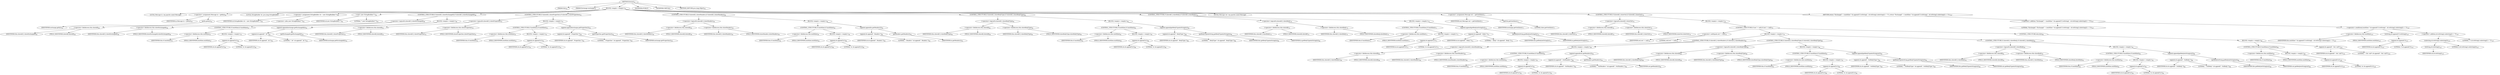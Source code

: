digraph "format" {  
"75" [label = <(METHOD,format)<SUB>42</SUB>> ]
"6" [label = <(PARAM,this)<SUB>42</SUB>> ]
"76" [label = <(PARAM,Exchange exchange)<SUB>42</SUB>> ]
"77" [label = <(BLOCK,&lt;empty&gt;,&lt;empty&gt;)<SUB>42</SUB>> ]
"78" [label = <(LOCAL,Message in: org.apache.camel.Message)> ]
"79" [label = <(&lt;operator&gt;.assignment,Message in = getIn())<SUB>43</SUB>> ]
"80" [label = <(IDENTIFIER,in,Message in = getIn())<SUB>43</SUB>> ]
"81" [label = <(getIn,getIn())<SUB>43</SUB>> ]
"82" [label = <(IDENTIFIER,exchange,getIn())<SUB>43</SUB>> ]
"4" [label = <(LOCAL,StringBuilder sb: java.lang.StringBuilder)> ]
"83" [label = <(&lt;operator&gt;.assignment,StringBuilder sb = new StringBuilder(&quot;&quot;))<SUB>45</SUB>> ]
"84" [label = <(IDENTIFIER,sb,StringBuilder sb = new StringBuilder(&quot;&quot;))<SUB>45</SUB>> ]
"85" [label = <(&lt;operator&gt;.alloc,new StringBuilder(&quot;&quot;))<SUB>45</SUB>> ]
"86" [label = <(&lt;init&gt;,new StringBuilder(&quot;&quot;))<SUB>45</SUB>> ]
"3" [label = <(IDENTIFIER,sb,new StringBuilder(&quot;&quot;))<SUB>45</SUB>> ]
"87" [label = <(LITERAL,&quot;&quot;,new StringBuilder(&quot;&quot;))<SUB>45</SUB>> ]
"88" [label = <(CONTROL_STRUCTURE,if (showAll || showExchangeId),if (showAll || showExchangeId))<SUB>46</SUB>> ]
"89" [label = <(&lt;operator&gt;.logicalOr,showAll || showExchangeId)<SUB>46</SUB>> ]
"90" [label = <(&lt;operator&gt;.fieldAccess,this.showAll)<SUB>46</SUB>> ]
"91" [label = <(IDENTIFIER,this,showAll || showExchangeId)<SUB>46</SUB>> ]
"92" [label = <(FIELD_IDENTIFIER,showAll,showAll)<SUB>46</SUB>> ]
"93" [label = <(&lt;operator&gt;.fieldAccess,this.showExchangeId)<SUB>46</SUB>> ]
"94" [label = <(IDENTIFIER,this,showAll || showExchangeId)<SUB>46</SUB>> ]
"95" [label = <(FIELD_IDENTIFIER,showExchangeId,showExchangeId)<SUB>46</SUB>> ]
"96" [label = <(BLOCK,&lt;empty&gt;,&lt;empty&gt;)<SUB>46</SUB>> ]
"97" [label = <(CONTROL_STRUCTURE,if (multiline),if (multiline))<SUB>47</SUB>> ]
"98" [label = <(&lt;operator&gt;.fieldAccess,this.multiline)<SUB>47</SUB>> ]
"99" [label = <(IDENTIFIER,this,if (multiline))<SUB>47</SUB>> ]
"100" [label = <(FIELD_IDENTIFIER,multiline,multiline)<SUB>47</SUB>> ]
"101" [label = <(BLOCK,&lt;empty&gt;,&lt;empty&gt;)<SUB>47</SUB>> ]
"102" [label = <(append,sb.append('\n'))<SUB>48</SUB>> ]
"103" [label = <(IDENTIFIER,sb,sb.append('\n'))<SUB>48</SUB>> ]
"104" [label = <(LITERAL,'\n',sb.append('\n'))<SUB>48</SUB>> ]
"105" [label = <(append,append(exchange.getExchangeId()))<SUB>50</SUB>> ]
"106" [label = <(append,sb.append(&quot;, Id:&quot;))<SUB>50</SUB>> ]
"107" [label = <(IDENTIFIER,sb,sb.append(&quot;, Id:&quot;))<SUB>50</SUB>> ]
"108" [label = <(LITERAL,&quot;, Id:&quot;,sb.append(&quot;, Id:&quot;))<SUB>50</SUB>> ]
"109" [label = <(getExchangeId,getExchangeId())<SUB>50</SUB>> ]
"110" [label = <(IDENTIFIER,exchange,getExchangeId())<SUB>50</SUB>> ]
"111" [label = <(CONTROL_STRUCTURE,if (showAll || showProperties),if (showAll || showProperties))<SUB>52</SUB>> ]
"112" [label = <(&lt;operator&gt;.logicalOr,showAll || showProperties)<SUB>52</SUB>> ]
"113" [label = <(&lt;operator&gt;.fieldAccess,this.showAll)<SUB>52</SUB>> ]
"114" [label = <(IDENTIFIER,this,showAll || showProperties)<SUB>52</SUB>> ]
"115" [label = <(FIELD_IDENTIFIER,showAll,showAll)<SUB>52</SUB>> ]
"116" [label = <(&lt;operator&gt;.fieldAccess,this.showProperties)<SUB>52</SUB>> ]
"117" [label = <(IDENTIFIER,this,showAll || showProperties)<SUB>52</SUB>> ]
"118" [label = <(FIELD_IDENTIFIER,showProperties,showProperties)<SUB>52</SUB>> ]
"119" [label = <(BLOCK,&lt;empty&gt;,&lt;empty&gt;)<SUB>52</SUB>> ]
"120" [label = <(CONTROL_STRUCTURE,if (multiline),if (multiline))<SUB>53</SUB>> ]
"121" [label = <(&lt;operator&gt;.fieldAccess,this.multiline)<SUB>53</SUB>> ]
"122" [label = <(IDENTIFIER,this,if (multiline))<SUB>53</SUB>> ]
"123" [label = <(FIELD_IDENTIFIER,multiline,multiline)<SUB>53</SUB>> ]
"124" [label = <(BLOCK,&lt;empty&gt;,&lt;empty&gt;)<SUB>53</SUB>> ]
"125" [label = <(append,sb.append('\n'))<SUB>54</SUB>> ]
"126" [label = <(IDENTIFIER,sb,sb.append('\n'))<SUB>54</SUB>> ]
"127" [label = <(LITERAL,'\n',sb.append('\n'))<SUB>54</SUB>> ]
"128" [label = <(append,append(exchange.getProperties()))<SUB>56</SUB>> ]
"129" [label = <(append,sb.append(&quot;, Properties:&quot;))<SUB>56</SUB>> ]
"130" [label = <(IDENTIFIER,sb,sb.append(&quot;, Properties:&quot;))<SUB>56</SUB>> ]
"131" [label = <(LITERAL,&quot;, Properties:&quot;,sb.append(&quot;, Properties:&quot;))<SUB>56</SUB>> ]
"132" [label = <(getProperties,getProperties())<SUB>56</SUB>> ]
"133" [label = <(IDENTIFIER,exchange,getProperties())<SUB>56</SUB>> ]
"134" [label = <(CONTROL_STRUCTURE,if (showAll || showHeaders),if (showAll || showHeaders))<SUB>58</SUB>> ]
"135" [label = <(&lt;operator&gt;.logicalOr,showAll || showHeaders)<SUB>58</SUB>> ]
"136" [label = <(&lt;operator&gt;.fieldAccess,this.showAll)<SUB>58</SUB>> ]
"137" [label = <(IDENTIFIER,this,showAll || showHeaders)<SUB>58</SUB>> ]
"138" [label = <(FIELD_IDENTIFIER,showAll,showAll)<SUB>58</SUB>> ]
"139" [label = <(&lt;operator&gt;.fieldAccess,this.showHeaders)<SUB>58</SUB>> ]
"140" [label = <(IDENTIFIER,this,showAll || showHeaders)<SUB>58</SUB>> ]
"141" [label = <(FIELD_IDENTIFIER,showHeaders,showHeaders)<SUB>58</SUB>> ]
"142" [label = <(BLOCK,&lt;empty&gt;,&lt;empty&gt;)<SUB>58</SUB>> ]
"143" [label = <(CONTROL_STRUCTURE,if (multiline),if (multiline))<SUB>59</SUB>> ]
"144" [label = <(&lt;operator&gt;.fieldAccess,this.multiline)<SUB>59</SUB>> ]
"145" [label = <(IDENTIFIER,this,if (multiline))<SUB>59</SUB>> ]
"146" [label = <(FIELD_IDENTIFIER,multiline,multiline)<SUB>59</SUB>> ]
"147" [label = <(BLOCK,&lt;empty&gt;,&lt;empty&gt;)<SUB>59</SUB>> ]
"148" [label = <(append,sb.append('\n'))<SUB>60</SUB>> ]
"149" [label = <(IDENTIFIER,sb,sb.append('\n'))<SUB>60</SUB>> ]
"150" [label = <(LITERAL,'\n',sb.append('\n'))<SUB>60</SUB>> ]
"151" [label = <(append,append(in.getHeaders()))<SUB>62</SUB>> ]
"152" [label = <(append,sb.append(&quot;, Headers:&quot;))<SUB>62</SUB>> ]
"153" [label = <(IDENTIFIER,sb,sb.append(&quot;, Headers:&quot;))<SUB>62</SUB>> ]
"154" [label = <(LITERAL,&quot;, Headers:&quot;,sb.append(&quot;, Headers:&quot;))<SUB>62</SUB>> ]
"155" [label = <(getHeaders,getHeaders())<SUB>62</SUB>> ]
"156" [label = <(IDENTIFIER,in,getHeaders())<SUB>62</SUB>> ]
"157" [label = <(CONTROL_STRUCTURE,if (showAll || showBodyType),if (showAll || showBodyType))<SUB>64</SUB>> ]
"158" [label = <(&lt;operator&gt;.logicalOr,showAll || showBodyType)<SUB>64</SUB>> ]
"159" [label = <(&lt;operator&gt;.fieldAccess,this.showAll)<SUB>64</SUB>> ]
"160" [label = <(IDENTIFIER,this,showAll || showBodyType)<SUB>64</SUB>> ]
"161" [label = <(FIELD_IDENTIFIER,showAll,showAll)<SUB>64</SUB>> ]
"162" [label = <(&lt;operator&gt;.fieldAccess,this.showBodyType)<SUB>64</SUB>> ]
"163" [label = <(IDENTIFIER,this,showAll || showBodyType)<SUB>64</SUB>> ]
"164" [label = <(FIELD_IDENTIFIER,showBodyType,showBodyType)<SUB>64</SUB>> ]
"165" [label = <(BLOCK,&lt;empty&gt;,&lt;empty&gt;)<SUB>64</SUB>> ]
"166" [label = <(CONTROL_STRUCTURE,if (multiline),if (multiline))<SUB>65</SUB>> ]
"167" [label = <(&lt;operator&gt;.fieldAccess,this.multiline)<SUB>65</SUB>> ]
"168" [label = <(IDENTIFIER,this,if (multiline))<SUB>65</SUB>> ]
"169" [label = <(FIELD_IDENTIFIER,multiline,multiline)<SUB>65</SUB>> ]
"170" [label = <(BLOCK,&lt;empty&gt;,&lt;empty&gt;)<SUB>65</SUB>> ]
"171" [label = <(append,sb.append('\n'))<SUB>66</SUB>> ]
"172" [label = <(IDENTIFIER,sb,sb.append('\n'))<SUB>66</SUB>> ]
"173" [label = <(LITERAL,'\n',sb.append('\n'))<SUB>66</SUB>> ]
"174" [label = <(append,append(getBodyTypeAsString(in)))<SUB>68</SUB>> ]
"175" [label = <(append,sb.append(&quot;, BodyType:&quot;))<SUB>68</SUB>> ]
"176" [label = <(IDENTIFIER,sb,sb.append(&quot;, BodyType:&quot;))<SUB>68</SUB>> ]
"177" [label = <(LITERAL,&quot;, BodyType:&quot;,sb.append(&quot;, BodyType:&quot;))<SUB>68</SUB>> ]
"178" [label = <(getBodyTypeAsString,getBodyTypeAsString(in))<SUB>68</SUB>> ]
"5" [label = <(IDENTIFIER,this,getBodyTypeAsString(in))<SUB>68</SUB>> ]
"179" [label = <(IDENTIFIER,in,getBodyTypeAsString(in))<SUB>68</SUB>> ]
"180" [label = <(CONTROL_STRUCTURE,if (showAll || showBody),if (showAll || showBody))<SUB>70</SUB>> ]
"181" [label = <(&lt;operator&gt;.logicalOr,showAll || showBody)<SUB>70</SUB>> ]
"182" [label = <(&lt;operator&gt;.fieldAccess,this.showAll)<SUB>70</SUB>> ]
"183" [label = <(IDENTIFIER,this,showAll || showBody)<SUB>70</SUB>> ]
"184" [label = <(FIELD_IDENTIFIER,showAll,showAll)<SUB>70</SUB>> ]
"185" [label = <(&lt;operator&gt;.fieldAccess,this.showBody)<SUB>70</SUB>> ]
"186" [label = <(IDENTIFIER,this,showAll || showBody)<SUB>70</SUB>> ]
"187" [label = <(FIELD_IDENTIFIER,showBody,showBody)<SUB>70</SUB>> ]
"188" [label = <(BLOCK,&lt;empty&gt;,&lt;empty&gt;)<SUB>70</SUB>> ]
"189" [label = <(CONTROL_STRUCTURE,if (multiline),if (multiline))<SUB>71</SUB>> ]
"190" [label = <(&lt;operator&gt;.fieldAccess,this.multiline)<SUB>71</SUB>> ]
"191" [label = <(IDENTIFIER,this,if (multiline))<SUB>71</SUB>> ]
"192" [label = <(FIELD_IDENTIFIER,multiline,multiline)<SUB>71</SUB>> ]
"193" [label = <(BLOCK,&lt;empty&gt;,&lt;empty&gt;)<SUB>71</SUB>> ]
"194" [label = <(append,sb.append('\n'))<SUB>72</SUB>> ]
"195" [label = <(IDENTIFIER,sb,sb.append('\n'))<SUB>72</SUB>> ]
"196" [label = <(LITERAL,'\n',sb.append('\n'))<SUB>72</SUB>> ]
"197" [label = <(append,append(getBodyAsString(in)))<SUB>74</SUB>> ]
"198" [label = <(append,sb.append(&quot;, Body:&quot;))<SUB>74</SUB>> ]
"199" [label = <(IDENTIFIER,sb,sb.append(&quot;, Body:&quot;))<SUB>74</SUB>> ]
"200" [label = <(LITERAL,&quot;, Body:&quot;,sb.append(&quot;, Body:&quot;))<SUB>74</SUB>> ]
"201" [label = <(getBodyAsString,getBodyAsString(in))<SUB>74</SUB>> ]
"7" [label = <(IDENTIFIER,this,getBodyAsString(in))<SUB>74</SUB>> ]
"202" [label = <(IDENTIFIER,in,getBodyAsString(in))<SUB>74</SUB>> ]
"203" [label = <(LOCAL,Message out: org.apache.camel.Message)> ]
"204" [label = <(&lt;operator&gt;.assignment,Message out = getOut(false))<SUB>77</SUB>> ]
"205" [label = <(IDENTIFIER,out,Message out = getOut(false))<SUB>77</SUB>> ]
"206" [label = <(getOut,getOut(false))<SUB>77</SUB>> ]
"207" [label = <(IDENTIFIER,exchange,getOut(false))<SUB>77</SUB>> ]
"208" [label = <(LITERAL,false,getOut(false))<SUB>77</SUB>> ]
"209" [label = <(CONTROL_STRUCTURE,if (showAll || showOut),if (showAll || showOut))<SUB>78</SUB>> ]
"210" [label = <(&lt;operator&gt;.logicalOr,showAll || showOut)<SUB>78</SUB>> ]
"211" [label = <(&lt;operator&gt;.fieldAccess,this.showAll)<SUB>78</SUB>> ]
"212" [label = <(IDENTIFIER,this,showAll || showOut)<SUB>78</SUB>> ]
"213" [label = <(FIELD_IDENTIFIER,showAll,showAll)<SUB>78</SUB>> ]
"214" [label = <(&lt;operator&gt;.fieldAccess,this.showOut)<SUB>78</SUB>> ]
"215" [label = <(IDENTIFIER,this,showAll || showOut)<SUB>78</SUB>> ]
"216" [label = <(FIELD_IDENTIFIER,showOut,showOut)<SUB>78</SUB>> ]
"217" [label = <(BLOCK,&lt;empty&gt;,&lt;empty&gt;)<SUB>78</SUB>> ]
"218" [label = <(CONTROL_STRUCTURE,if (out != null),if (out != null))<SUB>79</SUB>> ]
"219" [label = <(&lt;operator&gt;.notEquals,out != null)<SUB>79</SUB>> ]
"220" [label = <(IDENTIFIER,out,out != null)<SUB>79</SUB>> ]
"221" [label = <(LITERAL,null,out != null)<SUB>79</SUB>> ]
"222" [label = <(BLOCK,&lt;empty&gt;,&lt;empty&gt;)<SUB>79</SUB>> ]
"223" [label = <(CONTROL_STRUCTURE,if (showAll || showHeaders),if (showAll || showHeaders))<SUB>80</SUB>> ]
"224" [label = <(&lt;operator&gt;.logicalOr,showAll || showHeaders)<SUB>80</SUB>> ]
"225" [label = <(&lt;operator&gt;.fieldAccess,this.showAll)<SUB>80</SUB>> ]
"226" [label = <(IDENTIFIER,this,showAll || showHeaders)<SUB>80</SUB>> ]
"227" [label = <(FIELD_IDENTIFIER,showAll,showAll)<SUB>80</SUB>> ]
"228" [label = <(&lt;operator&gt;.fieldAccess,this.showHeaders)<SUB>80</SUB>> ]
"229" [label = <(IDENTIFIER,this,showAll || showHeaders)<SUB>80</SUB>> ]
"230" [label = <(FIELD_IDENTIFIER,showHeaders,showHeaders)<SUB>80</SUB>> ]
"231" [label = <(BLOCK,&lt;empty&gt;,&lt;empty&gt;)<SUB>80</SUB>> ]
"232" [label = <(CONTROL_STRUCTURE,if (multiline),if (multiline))<SUB>81</SUB>> ]
"233" [label = <(&lt;operator&gt;.fieldAccess,this.multiline)<SUB>81</SUB>> ]
"234" [label = <(IDENTIFIER,this,if (multiline))<SUB>81</SUB>> ]
"235" [label = <(FIELD_IDENTIFIER,multiline,multiline)<SUB>81</SUB>> ]
"236" [label = <(BLOCK,&lt;empty&gt;,&lt;empty&gt;)<SUB>81</SUB>> ]
"237" [label = <(append,sb.append('\n'))<SUB>82</SUB>> ]
"238" [label = <(IDENTIFIER,sb,sb.append('\n'))<SUB>82</SUB>> ]
"239" [label = <(LITERAL,'\n',sb.append('\n'))<SUB>82</SUB>> ]
"240" [label = <(append,append(out.getHeaders()))<SUB>84</SUB>> ]
"241" [label = <(append,sb.append(&quot;, OutHeaders:&quot;))<SUB>84</SUB>> ]
"242" [label = <(IDENTIFIER,sb,sb.append(&quot;, OutHeaders:&quot;))<SUB>84</SUB>> ]
"243" [label = <(LITERAL,&quot;, OutHeaders:&quot;,sb.append(&quot;, OutHeaders:&quot;))<SUB>84</SUB>> ]
"244" [label = <(getHeaders,getHeaders())<SUB>84</SUB>> ]
"245" [label = <(IDENTIFIER,out,getHeaders())<SUB>84</SUB>> ]
"246" [label = <(CONTROL_STRUCTURE,if (showAll || showBodyType),if (showAll || showBodyType))<SUB>86</SUB>> ]
"247" [label = <(&lt;operator&gt;.logicalOr,showAll || showBodyType)<SUB>86</SUB>> ]
"248" [label = <(&lt;operator&gt;.fieldAccess,this.showAll)<SUB>86</SUB>> ]
"249" [label = <(IDENTIFIER,this,showAll || showBodyType)<SUB>86</SUB>> ]
"250" [label = <(FIELD_IDENTIFIER,showAll,showAll)<SUB>86</SUB>> ]
"251" [label = <(&lt;operator&gt;.fieldAccess,this.showBodyType)<SUB>86</SUB>> ]
"252" [label = <(IDENTIFIER,this,showAll || showBodyType)<SUB>86</SUB>> ]
"253" [label = <(FIELD_IDENTIFIER,showBodyType,showBodyType)<SUB>86</SUB>> ]
"254" [label = <(BLOCK,&lt;empty&gt;,&lt;empty&gt;)<SUB>86</SUB>> ]
"255" [label = <(CONTROL_STRUCTURE,if (multiline),if (multiline))<SUB>87</SUB>> ]
"256" [label = <(&lt;operator&gt;.fieldAccess,this.multiline)<SUB>87</SUB>> ]
"257" [label = <(IDENTIFIER,this,if (multiline))<SUB>87</SUB>> ]
"258" [label = <(FIELD_IDENTIFIER,multiline,multiline)<SUB>87</SUB>> ]
"259" [label = <(BLOCK,&lt;empty&gt;,&lt;empty&gt;)<SUB>87</SUB>> ]
"260" [label = <(append,sb.append('\n'))<SUB>88</SUB>> ]
"261" [label = <(IDENTIFIER,sb,sb.append('\n'))<SUB>88</SUB>> ]
"262" [label = <(LITERAL,'\n',sb.append('\n'))<SUB>88</SUB>> ]
"263" [label = <(append,append(getBodyTypeAsString(out)))<SUB>90</SUB>> ]
"264" [label = <(append,sb.append(&quot;, OutBodyType:&quot;))<SUB>90</SUB>> ]
"265" [label = <(IDENTIFIER,sb,sb.append(&quot;, OutBodyType:&quot;))<SUB>90</SUB>> ]
"266" [label = <(LITERAL,&quot;, OutBodyType:&quot;,sb.append(&quot;, OutBodyType:&quot;))<SUB>90</SUB>> ]
"267" [label = <(getBodyTypeAsString,getBodyTypeAsString(out))<SUB>90</SUB>> ]
"8" [label = <(IDENTIFIER,this,getBodyTypeAsString(out))<SUB>90</SUB>> ]
"268" [label = <(IDENTIFIER,out,getBodyTypeAsString(out))<SUB>90</SUB>> ]
"269" [label = <(CONTROL_STRUCTURE,if (showAll || showBody),if (showAll || showBody))<SUB>92</SUB>> ]
"270" [label = <(&lt;operator&gt;.logicalOr,showAll || showBody)<SUB>92</SUB>> ]
"271" [label = <(&lt;operator&gt;.fieldAccess,this.showAll)<SUB>92</SUB>> ]
"272" [label = <(IDENTIFIER,this,showAll || showBody)<SUB>92</SUB>> ]
"273" [label = <(FIELD_IDENTIFIER,showAll,showAll)<SUB>92</SUB>> ]
"274" [label = <(&lt;operator&gt;.fieldAccess,this.showBody)<SUB>92</SUB>> ]
"275" [label = <(IDENTIFIER,this,showAll || showBody)<SUB>92</SUB>> ]
"276" [label = <(FIELD_IDENTIFIER,showBody,showBody)<SUB>92</SUB>> ]
"277" [label = <(BLOCK,&lt;empty&gt;,&lt;empty&gt;)<SUB>92</SUB>> ]
"278" [label = <(CONTROL_STRUCTURE,if (multiline),if (multiline))<SUB>93</SUB>> ]
"279" [label = <(&lt;operator&gt;.fieldAccess,this.multiline)<SUB>93</SUB>> ]
"280" [label = <(IDENTIFIER,this,if (multiline))<SUB>93</SUB>> ]
"281" [label = <(FIELD_IDENTIFIER,multiline,multiline)<SUB>93</SUB>> ]
"282" [label = <(BLOCK,&lt;empty&gt;,&lt;empty&gt;)<SUB>93</SUB>> ]
"283" [label = <(append,sb.append('\n'))<SUB>94</SUB>> ]
"284" [label = <(IDENTIFIER,sb,sb.append('\n'))<SUB>94</SUB>> ]
"285" [label = <(LITERAL,'\n',sb.append('\n'))<SUB>94</SUB>> ]
"286" [label = <(append,append(getBodyAsString(out)))<SUB>96</SUB>> ]
"287" [label = <(append,sb.append(&quot;, OutBody:&quot;))<SUB>96</SUB>> ]
"288" [label = <(IDENTIFIER,sb,sb.append(&quot;, OutBody:&quot;))<SUB>96</SUB>> ]
"289" [label = <(LITERAL,&quot;, OutBody:&quot;,sb.append(&quot;, OutBody:&quot;))<SUB>96</SUB>> ]
"290" [label = <(getBodyAsString,getBodyAsString(out))<SUB>96</SUB>> ]
"9" [label = <(IDENTIFIER,this,getBodyAsString(out))<SUB>96</SUB>> ]
"291" [label = <(IDENTIFIER,out,getBodyAsString(out))<SUB>96</SUB>> ]
"292" [label = <(CONTROL_STRUCTURE,else,else)<SUB>98</SUB>> ]
"293" [label = <(BLOCK,&lt;empty&gt;,&lt;empty&gt;)<SUB>98</SUB>> ]
"294" [label = <(CONTROL_STRUCTURE,if (multiline),if (multiline))<SUB>99</SUB>> ]
"295" [label = <(&lt;operator&gt;.fieldAccess,this.multiline)<SUB>99</SUB>> ]
"296" [label = <(IDENTIFIER,this,if (multiline))<SUB>99</SUB>> ]
"297" [label = <(FIELD_IDENTIFIER,multiline,multiline)<SUB>99</SUB>> ]
"298" [label = <(BLOCK,&lt;empty&gt;,&lt;empty&gt;)<SUB>99</SUB>> ]
"299" [label = <(append,sb.append('\n'))<SUB>100</SUB>> ]
"300" [label = <(IDENTIFIER,sb,sb.append('\n'))<SUB>100</SUB>> ]
"301" [label = <(LITERAL,'\n',sb.append('\n'))<SUB>100</SUB>> ]
"302" [label = <(append,sb.append(&quot;, Out: null&quot;))<SUB>102</SUB>> ]
"303" [label = <(IDENTIFIER,sb,sb.append(&quot;, Out: null&quot;))<SUB>102</SUB>> ]
"304" [label = <(LITERAL,&quot;, Out: null&quot;,sb.append(&quot;, Out: null&quot;))<SUB>102</SUB>> ]
"305" [label = <(RETURN,return &quot;Exchange[&quot; + (multiline ? sb.append(']').toString() : sb.toString().substring(2) + &quot;]&quot;);,return &quot;Exchange[&quot; + (multiline ? sb.append(']').toString() : sb.toString().substring(2) + &quot;]&quot;);)<SUB>107</SUB>> ]
"306" [label = <(&lt;operator&gt;.addition,&quot;Exchange[&quot; + (multiline ? sb.append(']').toString() : sb.toString().substring(2) + &quot;]&quot;))<SUB>107</SUB>> ]
"307" [label = <(LITERAL,&quot;Exchange[&quot;,&quot;Exchange[&quot; + (multiline ? sb.append(']').toString() : sb.toString().substring(2) + &quot;]&quot;))<SUB>107</SUB>> ]
"308" [label = <(&lt;operator&gt;.conditional,multiline ? sb.append(']').toString() : sb.toString().substring(2) + &quot;]&quot;)<SUB>107</SUB>> ]
"309" [label = <(&lt;operator&gt;.fieldAccess,this.multiline)<SUB>107</SUB>> ]
"310" [label = <(IDENTIFIER,this,multiline ? sb.append(']').toString() : sb.toString().substring(2) + &quot;]&quot;)<SUB>107</SUB>> ]
"311" [label = <(FIELD_IDENTIFIER,multiline,multiline)<SUB>107</SUB>> ]
"312" [label = <(toString,sb.append(']').toString())<SUB>107</SUB>> ]
"313" [label = <(append,sb.append(']'))<SUB>107</SUB>> ]
"314" [label = <(IDENTIFIER,sb,sb.append(']'))<SUB>107</SUB>> ]
"315" [label = <(LITERAL,']',sb.append(']'))<SUB>107</SUB>> ]
"316" [label = <(&lt;operator&gt;.addition,sb.toString().substring(2) + &quot;]&quot;)<SUB>107</SUB>> ]
"317" [label = <(substring,sb.toString().substring(2))<SUB>107</SUB>> ]
"318" [label = <(toString,sb.toString())<SUB>107</SUB>> ]
"319" [label = <(IDENTIFIER,sb,sb.toString())<SUB>107</SUB>> ]
"320" [label = <(LITERAL,2,sb.toString().substring(2))<SUB>107</SUB>> ]
"321" [label = <(LITERAL,&quot;]&quot;,sb.toString().substring(2) + &quot;]&quot;)<SUB>107</SUB>> ]
"322" [label = <(MODIFIER,PUBLIC)> ]
"323" [label = <(MODIFIER,VIRTUAL)> ]
"324" [label = <(METHOD_RETURN,java.lang.Object)<SUB>42</SUB>> ]
  "75" -> "6" 
  "75" -> "76" 
  "75" -> "77" 
  "75" -> "322" 
  "75" -> "323" 
  "75" -> "324" 
  "77" -> "78" 
  "77" -> "79" 
  "77" -> "4" 
  "77" -> "83" 
  "77" -> "86" 
  "77" -> "88" 
  "77" -> "111" 
  "77" -> "134" 
  "77" -> "157" 
  "77" -> "180" 
  "77" -> "203" 
  "77" -> "204" 
  "77" -> "209" 
  "77" -> "305" 
  "79" -> "80" 
  "79" -> "81" 
  "81" -> "82" 
  "83" -> "84" 
  "83" -> "85" 
  "86" -> "3" 
  "86" -> "87" 
  "88" -> "89" 
  "88" -> "96" 
  "89" -> "90" 
  "89" -> "93" 
  "90" -> "91" 
  "90" -> "92" 
  "93" -> "94" 
  "93" -> "95" 
  "96" -> "97" 
  "96" -> "105" 
  "97" -> "98" 
  "97" -> "101" 
  "98" -> "99" 
  "98" -> "100" 
  "101" -> "102" 
  "102" -> "103" 
  "102" -> "104" 
  "105" -> "106" 
  "105" -> "109" 
  "106" -> "107" 
  "106" -> "108" 
  "109" -> "110" 
  "111" -> "112" 
  "111" -> "119" 
  "112" -> "113" 
  "112" -> "116" 
  "113" -> "114" 
  "113" -> "115" 
  "116" -> "117" 
  "116" -> "118" 
  "119" -> "120" 
  "119" -> "128" 
  "120" -> "121" 
  "120" -> "124" 
  "121" -> "122" 
  "121" -> "123" 
  "124" -> "125" 
  "125" -> "126" 
  "125" -> "127" 
  "128" -> "129" 
  "128" -> "132" 
  "129" -> "130" 
  "129" -> "131" 
  "132" -> "133" 
  "134" -> "135" 
  "134" -> "142" 
  "135" -> "136" 
  "135" -> "139" 
  "136" -> "137" 
  "136" -> "138" 
  "139" -> "140" 
  "139" -> "141" 
  "142" -> "143" 
  "142" -> "151" 
  "143" -> "144" 
  "143" -> "147" 
  "144" -> "145" 
  "144" -> "146" 
  "147" -> "148" 
  "148" -> "149" 
  "148" -> "150" 
  "151" -> "152" 
  "151" -> "155" 
  "152" -> "153" 
  "152" -> "154" 
  "155" -> "156" 
  "157" -> "158" 
  "157" -> "165" 
  "158" -> "159" 
  "158" -> "162" 
  "159" -> "160" 
  "159" -> "161" 
  "162" -> "163" 
  "162" -> "164" 
  "165" -> "166" 
  "165" -> "174" 
  "166" -> "167" 
  "166" -> "170" 
  "167" -> "168" 
  "167" -> "169" 
  "170" -> "171" 
  "171" -> "172" 
  "171" -> "173" 
  "174" -> "175" 
  "174" -> "178" 
  "175" -> "176" 
  "175" -> "177" 
  "178" -> "5" 
  "178" -> "179" 
  "180" -> "181" 
  "180" -> "188" 
  "181" -> "182" 
  "181" -> "185" 
  "182" -> "183" 
  "182" -> "184" 
  "185" -> "186" 
  "185" -> "187" 
  "188" -> "189" 
  "188" -> "197" 
  "189" -> "190" 
  "189" -> "193" 
  "190" -> "191" 
  "190" -> "192" 
  "193" -> "194" 
  "194" -> "195" 
  "194" -> "196" 
  "197" -> "198" 
  "197" -> "201" 
  "198" -> "199" 
  "198" -> "200" 
  "201" -> "7" 
  "201" -> "202" 
  "204" -> "205" 
  "204" -> "206" 
  "206" -> "207" 
  "206" -> "208" 
  "209" -> "210" 
  "209" -> "217" 
  "210" -> "211" 
  "210" -> "214" 
  "211" -> "212" 
  "211" -> "213" 
  "214" -> "215" 
  "214" -> "216" 
  "217" -> "218" 
  "218" -> "219" 
  "218" -> "222" 
  "218" -> "292" 
  "219" -> "220" 
  "219" -> "221" 
  "222" -> "223" 
  "222" -> "246" 
  "222" -> "269" 
  "223" -> "224" 
  "223" -> "231" 
  "224" -> "225" 
  "224" -> "228" 
  "225" -> "226" 
  "225" -> "227" 
  "228" -> "229" 
  "228" -> "230" 
  "231" -> "232" 
  "231" -> "240" 
  "232" -> "233" 
  "232" -> "236" 
  "233" -> "234" 
  "233" -> "235" 
  "236" -> "237" 
  "237" -> "238" 
  "237" -> "239" 
  "240" -> "241" 
  "240" -> "244" 
  "241" -> "242" 
  "241" -> "243" 
  "244" -> "245" 
  "246" -> "247" 
  "246" -> "254" 
  "247" -> "248" 
  "247" -> "251" 
  "248" -> "249" 
  "248" -> "250" 
  "251" -> "252" 
  "251" -> "253" 
  "254" -> "255" 
  "254" -> "263" 
  "255" -> "256" 
  "255" -> "259" 
  "256" -> "257" 
  "256" -> "258" 
  "259" -> "260" 
  "260" -> "261" 
  "260" -> "262" 
  "263" -> "264" 
  "263" -> "267" 
  "264" -> "265" 
  "264" -> "266" 
  "267" -> "8" 
  "267" -> "268" 
  "269" -> "270" 
  "269" -> "277" 
  "270" -> "271" 
  "270" -> "274" 
  "271" -> "272" 
  "271" -> "273" 
  "274" -> "275" 
  "274" -> "276" 
  "277" -> "278" 
  "277" -> "286" 
  "278" -> "279" 
  "278" -> "282" 
  "279" -> "280" 
  "279" -> "281" 
  "282" -> "283" 
  "283" -> "284" 
  "283" -> "285" 
  "286" -> "287" 
  "286" -> "290" 
  "287" -> "288" 
  "287" -> "289" 
  "290" -> "9" 
  "290" -> "291" 
  "292" -> "293" 
  "293" -> "294" 
  "293" -> "302" 
  "294" -> "295" 
  "294" -> "298" 
  "295" -> "296" 
  "295" -> "297" 
  "298" -> "299" 
  "299" -> "300" 
  "299" -> "301" 
  "302" -> "303" 
  "302" -> "304" 
  "305" -> "306" 
  "306" -> "307" 
  "306" -> "308" 
  "308" -> "309" 
  "308" -> "312" 
  "308" -> "316" 
  "309" -> "310" 
  "309" -> "311" 
  "312" -> "313" 
  "313" -> "314" 
  "313" -> "315" 
  "316" -> "317" 
  "316" -> "321" 
  "317" -> "318" 
  "317" -> "320" 
  "318" -> "319" 
}
